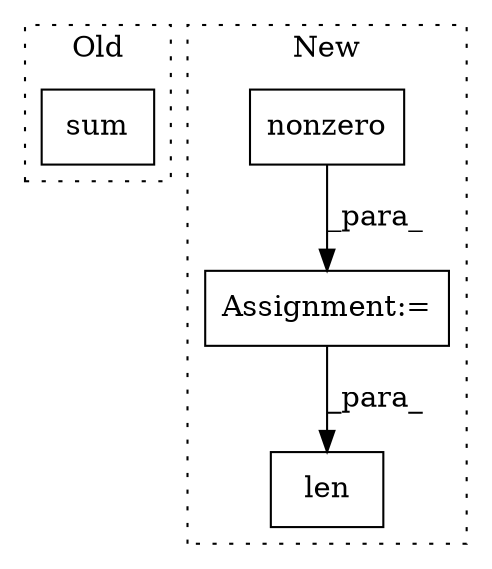 digraph G {
subgraph cluster0 {
1 [label="sum" a="32" s="1378,1383" l="4,1" shape="box"];
label = "Old";
style="dotted";
}
subgraph cluster1 {
2 [label="nonzero" a="32" s="1585" l="9" shape="box"];
3 [label="Assignment:=" a="7" s="1570" l="1" shape="box"];
4 [label="len" a="32" s="1617,1625" l="4,1" shape="box"];
label = "New";
style="dotted";
}
2 -> 3 [label="_para_"];
3 -> 4 [label="_para_"];
}